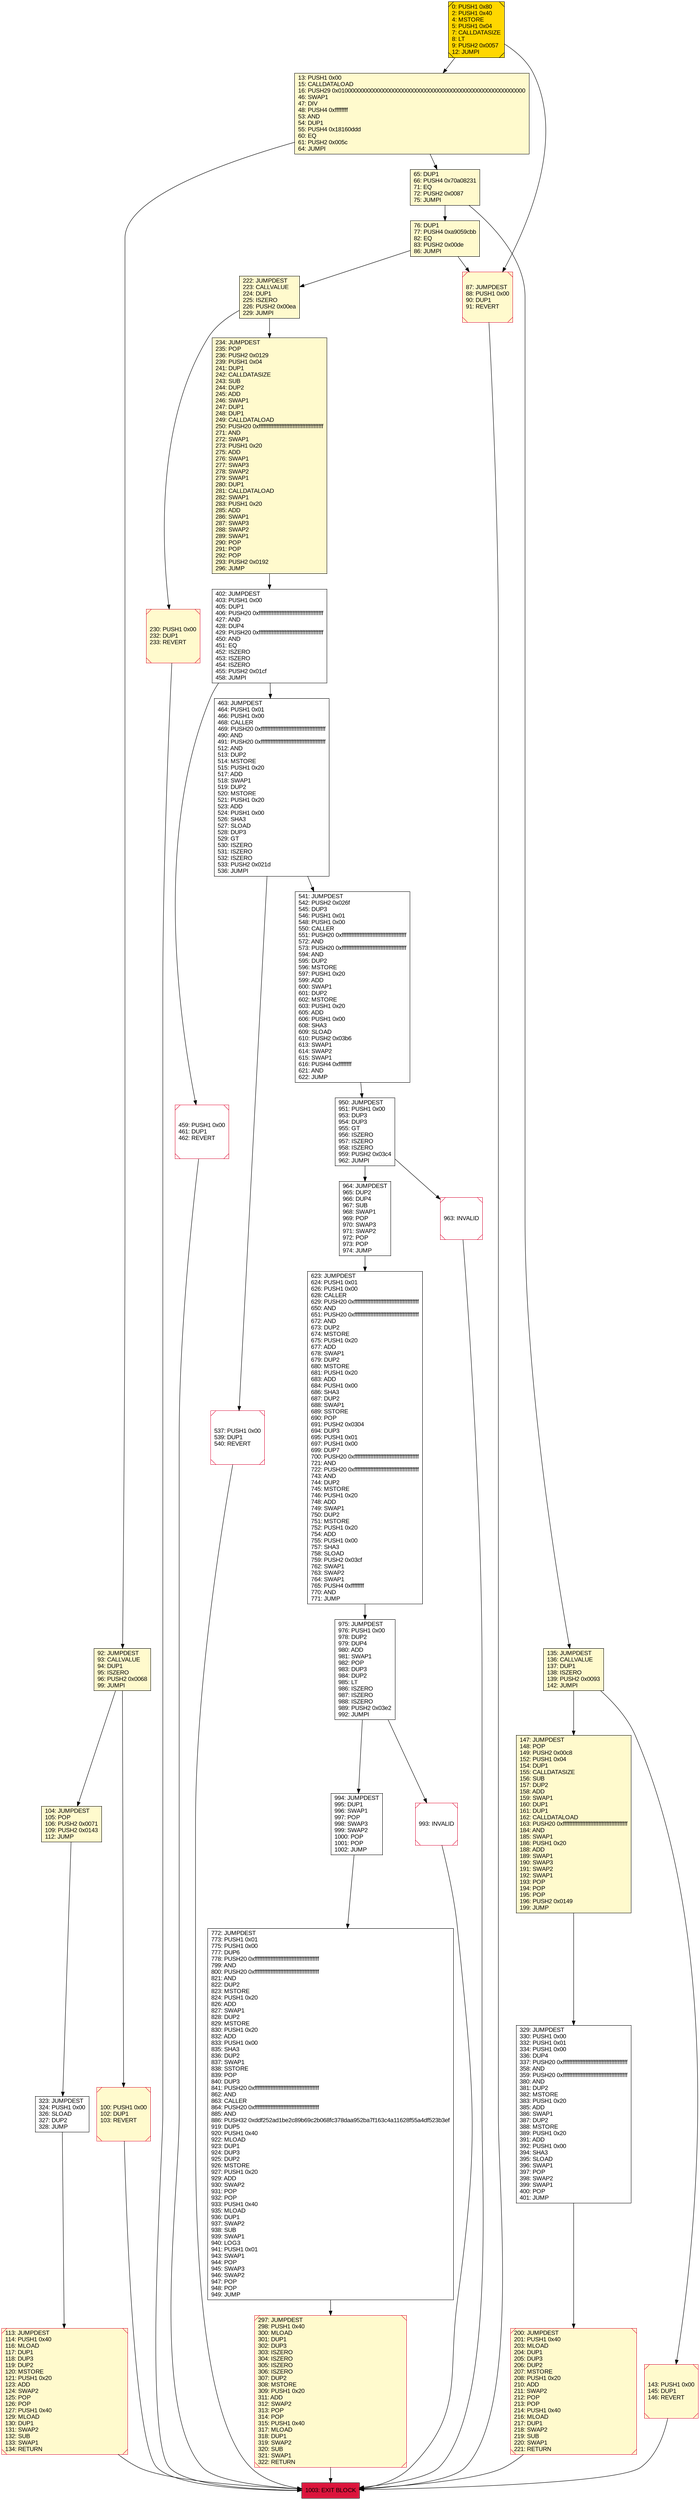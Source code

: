 digraph G {
bgcolor=transparent rankdir=UD;
node [shape=box style=filled color=black fillcolor=white fontname=arial fontcolor=black];
113 [label="113: JUMPDEST\l114: PUSH1 0x40\l116: MLOAD\l117: DUP1\l118: DUP3\l119: DUP2\l120: MSTORE\l121: PUSH1 0x20\l123: ADD\l124: SWAP2\l125: POP\l126: POP\l127: PUSH1 0x40\l129: MLOAD\l130: DUP1\l131: SWAP2\l132: SUB\l133: SWAP1\l134: RETURN\l" fillcolor=lemonchiffon shape=Msquare color=crimson ];
950 [label="950: JUMPDEST\l951: PUSH1 0x00\l953: DUP3\l954: DUP3\l955: GT\l956: ISZERO\l957: ISZERO\l958: ISZERO\l959: PUSH2 0x03c4\l962: JUMPI\l" ];
65 [label="65: DUP1\l66: PUSH4 0x70a08231\l71: EQ\l72: PUSH2 0x0087\l75: JUMPI\l" fillcolor=lemonchiffon ];
100 [label="100: PUSH1 0x00\l102: DUP1\l103: REVERT\l" fillcolor=lemonchiffon shape=Msquare color=crimson ];
230 [label="230: PUSH1 0x00\l232: DUP1\l233: REVERT\l" fillcolor=lemonchiffon shape=Msquare color=crimson ];
463 [label="463: JUMPDEST\l464: PUSH1 0x01\l466: PUSH1 0x00\l468: CALLER\l469: PUSH20 0xffffffffffffffffffffffffffffffffffffffff\l490: AND\l491: PUSH20 0xffffffffffffffffffffffffffffffffffffffff\l512: AND\l513: DUP2\l514: MSTORE\l515: PUSH1 0x20\l517: ADD\l518: SWAP1\l519: DUP2\l520: MSTORE\l521: PUSH1 0x20\l523: ADD\l524: PUSH1 0x00\l526: SHA3\l527: SLOAD\l528: DUP3\l529: GT\l530: ISZERO\l531: ISZERO\l532: ISZERO\l533: PUSH2 0x021d\l536: JUMPI\l" ];
147 [label="147: JUMPDEST\l148: POP\l149: PUSH2 0x00c8\l152: PUSH1 0x04\l154: DUP1\l155: CALLDATASIZE\l156: SUB\l157: DUP2\l158: ADD\l159: SWAP1\l160: DUP1\l161: DUP1\l162: CALLDATALOAD\l163: PUSH20 0xffffffffffffffffffffffffffffffffffffffff\l184: AND\l185: SWAP1\l186: PUSH1 0x20\l188: ADD\l189: SWAP1\l190: SWAP3\l191: SWAP2\l192: SWAP1\l193: POP\l194: POP\l195: POP\l196: PUSH2 0x0149\l199: JUMP\l" fillcolor=lemonchiffon ];
234 [label="234: JUMPDEST\l235: POP\l236: PUSH2 0x0129\l239: PUSH1 0x04\l241: DUP1\l242: CALLDATASIZE\l243: SUB\l244: DUP2\l245: ADD\l246: SWAP1\l247: DUP1\l248: DUP1\l249: CALLDATALOAD\l250: PUSH20 0xffffffffffffffffffffffffffffffffffffffff\l271: AND\l272: SWAP1\l273: PUSH1 0x20\l275: ADD\l276: SWAP1\l277: SWAP3\l278: SWAP2\l279: SWAP1\l280: DUP1\l281: CALLDATALOAD\l282: SWAP1\l283: PUSH1 0x20\l285: ADD\l286: SWAP1\l287: SWAP3\l288: SWAP2\l289: SWAP1\l290: POP\l291: POP\l292: POP\l293: PUSH2 0x0192\l296: JUMP\l" fillcolor=lemonchiffon ];
87 [label="87: JUMPDEST\l88: PUSH1 0x00\l90: DUP1\l91: REVERT\l" fillcolor=lemonchiffon shape=Msquare color=crimson ];
975 [label="975: JUMPDEST\l976: PUSH1 0x00\l978: DUP2\l979: DUP4\l980: ADD\l981: SWAP1\l982: POP\l983: DUP3\l984: DUP2\l985: LT\l986: ISZERO\l987: ISZERO\l988: ISZERO\l989: PUSH2 0x03e2\l992: JUMPI\l" ];
297 [label="297: JUMPDEST\l298: PUSH1 0x40\l300: MLOAD\l301: DUP1\l302: DUP3\l303: ISZERO\l304: ISZERO\l305: ISZERO\l306: ISZERO\l307: DUP2\l308: MSTORE\l309: PUSH1 0x20\l311: ADD\l312: SWAP2\l313: POP\l314: POP\l315: PUSH1 0x40\l317: MLOAD\l318: DUP1\l319: SWAP2\l320: SUB\l321: SWAP1\l322: RETURN\l" fillcolor=lemonchiffon shape=Msquare color=crimson ];
92 [label="92: JUMPDEST\l93: CALLVALUE\l94: DUP1\l95: ISZERO\l96: PUSH2 0x0068\l99: JUMPI\l" fillcolor=lemonchiffon ];
541 [label="541: JUMPDEST\l542: PUSH2 0x026f\l545: DUP3\l546: PUSH1 0x01\l548: PUSH1 0x00\l550: CALLER\l551: PUSH20 0xffffffffffffffffffffffffffffffffffffffff\l572: AND\l573: PUSH20 0xffffffffffffffffffffffffffffffffffffffff\l594: AND\l595: DUP2\l596: MSTORE\l597: PUSH1 0x20\l599: ADD\l600: SWAP1\l601: DUP2\l602: MSTORE\l603: PUSH1 0x20\l605: ADD\l606: PUSH1 0x00\l608: SHA3\l609: SLOAD\l610: PUSH2 0x03b6\l613: SWAP1\l614: SWAP2\l615: SWAP1\l616: PUSH4 0xffffffff\l621: AND\l622: JUMP\l" ];
993 [label="993: INVALID\l" shape=Msquare color=crimson ];
222 [label="222: JUMPDEST\l223: CALLVALUE\l224: DUP1\l225: ISZERO\l226: PUSH2 0x00ea\l229: JUMPI\l" fillcolor=lemonchiffon ];
623 [label="623: JUMPDEST\l624: PUSH1 0x01\l626: PUSH1 0x00\l628: CALLER\l629: PUSH20 0xffffffffffffffffffffffffffffffffffffffff\l650: AND\l651: PUSH20 0xffffffffffffffffffffffffffffffffffffffff\l672: AND\l673: DUP2\l674: MSTORE\l675: PUSH1 0x20\l677: ADD\l678: SWAP1\l679: DUP2\l680: MSTORE\l681: PUSH1 0x20\l683: ADD\l684: PUSH1 0x00\l686: SHA3\l687: DUP2\l688: SWAP1\l689: SSTORE\l690: POP\l691: PUSH2 0x0304\l694: DUP3\l695: PUSH1 0x01\l697: PUSH1 0x00\l699: DUP7\l700: PUSH20 0xffffffffffffffffffffffffffffffffffffffff\l721: AND\l722: PUSH20 0xffffffffffffffffffffffffffffffffffffffff\l743: AND\l744: DUP2\l745: MSTORE\l746: PUSH1 0x20\l748: ADD\l749: SWAP1\l750: DUP2\l751: MSTORE\l752: PUSH1 0x20\l754: ADD\l755: PUSH1 0x00\l757: SHA3\l758: SLOAD\l759: PUSH2 0x03cf\l762: SWAP1\l763: SWAP2\l764: SWAP1\l765: PUSH4 0xffffffff\l770: AND\l771: JUMP\l" ];
994 [label="994: JUMPDEST\l995: DUP1\l996: SWAP1\l997: POP\l998: SWAP3\l999: SWAP2\l1000: POP\l1001: POP\l1002: JUMP\l" ];
329 [label="329: JUMPDEST\l330: PUSH1 0x00\l332: PUSH1 0x01\l334: PUSH1 0x00\l336: DUP4\l337: PUSH20 0xffffffffffffffffffffffffffffffffffffffff\l358: AND\l359: PUSH20 0xffffffffffffffffffffffffffffffffffffffff\l380: AND\l381: DUP2\l382: MSTORE\l383: PUSH1 0x20\l385: ADD\l386: SWAP1\l387: DUP2\l388: MSTORE\l389: PUSH1 0x20\l391: ADD\l392: PUSH1 0x00\l394: SHA3\l395: SLOAD\l396: SWAP1\l397: POP\l398: SWAP2\l399: SWAP1\l400: POP\l401: JUMP\l" ];
402 [label="402: JUMPDEST\l403: PUSH1 0x00\l405: DUP1\l406: PUSH20 0xffffffffffffffffffffffffffffffffffffffff\l427: AND\l428: DUP4\l429: PUSH20 0xffffffffffffffffffffffffffffffffffffffff\l450: AND\l451: EQ\l452: ISZERO\l453: ISZERO\l454: ISZERO\l455: PUSH2 0x01cf\l458: JUMPI\l" ];
772 [label="772: JUMPDEST\l773: PUSH1 0x01\l775: PUSH1 0x00\l777: DUP6\l778: PUSH20 0xffffffffffffffffffffffffffffffffffffffff\l799: AND\l800: PUSH20 0xffffffffffffffffffffffffffffffffffffffff\l821: AND\l822: DUP2\l823: MSTORE\l824: PUSH1 0x20\l826: ADD\l827: SWAP1\l828: DUP2\l829: MSTORE\l830: PUSH1 0x20\l832: ADD\l833: PUSH1 0x00\l835: SHA3\l836: DUP2\l837: SWAP1\l838: SSTORE\l839: POP\l840: DUP3\l841: PUSH20 0xffffffffffffffffffffffffffffffffffffffff\l862: AND\l863: CALLER\l864: PUSH20 0xffffffffffffffffffffffffffffffffffffffff\l885: AND\l886: PUSH32 0xddf252ad1be2c89b69c2b068fc378daa952ba7f163c4a11628f55a4df523b3ef\l919: DUP5\l920: PUSH1 0x40\l922: MLOAD\l923: DUP1\l924: DUP3\l925: DUP2\l926: MSTORE\l927: PUSH1 0x20\l929: ADD\l930: SWAP2\l931: POP\l932: POP\l933: PUSH1 0x40\l935: MLOAD\l936: DUP1\l937: SWAP2\l938: SUB\l939: SWAP1\l940: LOG3\l941: PUSH1 0x01\l943: SWAP1\l944: POP\l945: SWAP3\l946: SWAP2\l947: POP\l948: POP\l949: JUMP\l" ];
459 [label="459: PUSH1 0x00\l461: DUP1\l462: REVERT\l" shape=Msquare color=crimson ];
135 [label="135: JUMPDEST\l136: CALLVALUE\l137: DUP1\l138: ISZERO\l139: PUSH2 0x0093\l142: JUMPI\l" fillcolor=lemonchiffon ];
1003 [label="1003: EXIT BLOCK\l" fillcolor=crimson ];
143 [label="143: PUSH1 0x00\l145: DUP1\l146: REVERT\l" fillcolor=lemonchiffon shape=Msquare color=crimson ];
76 [label="76: DUP1\l77: PUSH4 0xa9059cbb\l82: EQ\l83: PUSH2 0x00de\l86: JUMPI\l" fillcolor=lemonchiffon ];
104 [label="104: JUMPDEST\l105: POP\l106: PUSH2 0x0071\l109: PUSH2 0x0143\l112: JUMP\l" fillcolor=lemonchiffon ];
323 [label="323: JUMPDEST\l324: PUSH1 0x00\l326: SLOAD\l327: DUP2\l328: JUMP\l" ];
13 [label="13: PUSH1 0x00\l15: CALLDATALOAD\l16: PUSH29 0x0100000000000000000000000000000000000000000000000000000000\l46: SWAP1\l47: DIV\l48: PUSH4 0xffffffff\l53: AND\l54: DUP1\l55: PUSH4 0x18160ddd\l60: EQ\l61: PUSH2 0x005c\l64: JUMPI\l" fillcolor=lemonchiffon ];
537 [label="537: PUSH1 0x00\l539: DUP1\l540: REVERT\l" shape=Msquare color=crimson ];
200 [label="200: JUMPDEST\l201: PUSH1 0x40\l203: MLOAD\l204: DUP1\l205: DUP3\l206: DUP2\l207: MSTORE\l208: PUSH1 0x20\l210: ADD\l211: SWAP2\l212: POP\l213: POP\l214: PUSH1 0x40\l216: MLOAD\l217: DUP1\l218: SWAP2\l219: SUB\l220: SWAP1\l221: RETURN\l" fillcolor=lemonchiffon shape=Msquare color=crimson ];
0 [label="0: PUSH1 0x80\l2: PUSH1 0x40\l4: MSTORE\l5: PUSH1 0x04\l7: CALLDATASIZE\l8: LT\l9: PUSH2 0x0057\l12: JUMPI\l" fillcolor=lemonchiffon shape=Msquare fillcolor=gold ];
963 [label="963: INVALID\l" shape=Msquare color=crimson ];
964 [label="964: JUMPDEST\l965: DUP2\l966: DUP4\l967: SUB\l968: SWAP1\l969: POP\l970: SWAP3\l971: SWAP2\l972: POP\l973: POP\l974: JUMP\l" ];
104 -> 323;
459 -> 1003;
402 -> 459;
135 -> 143;
143 -> 1003;
994 -> 772;
975 -> 993;
0 -> 13;
200 -> 1003;
329 -> 200;
222 -> 234;
537 -> 1003;
963 -> 1003;
222 -> 230;
92 -> 100;
463 -> 541;
964 -> 623;
541 -> 950;
135 -> 147;
76 -> 87;
147 -> 329;
234 -> 402;
113 -> 1003;
13 -> 92;
92 -> 104;
230 -> 1003;
0 -> 87;
65 -> 135;
76 -> 222;
100 -> 1003;
402 -> 463;
323 -> 113;
65 -> 76;
623 -> 975;
975 -> 994;
993 -> 1003;
13 -> 65;
950 -> 963;
87 -> 1003;
950 -> 964;
772 -> 297;
297 -> 1003;
463 -> 537;
}